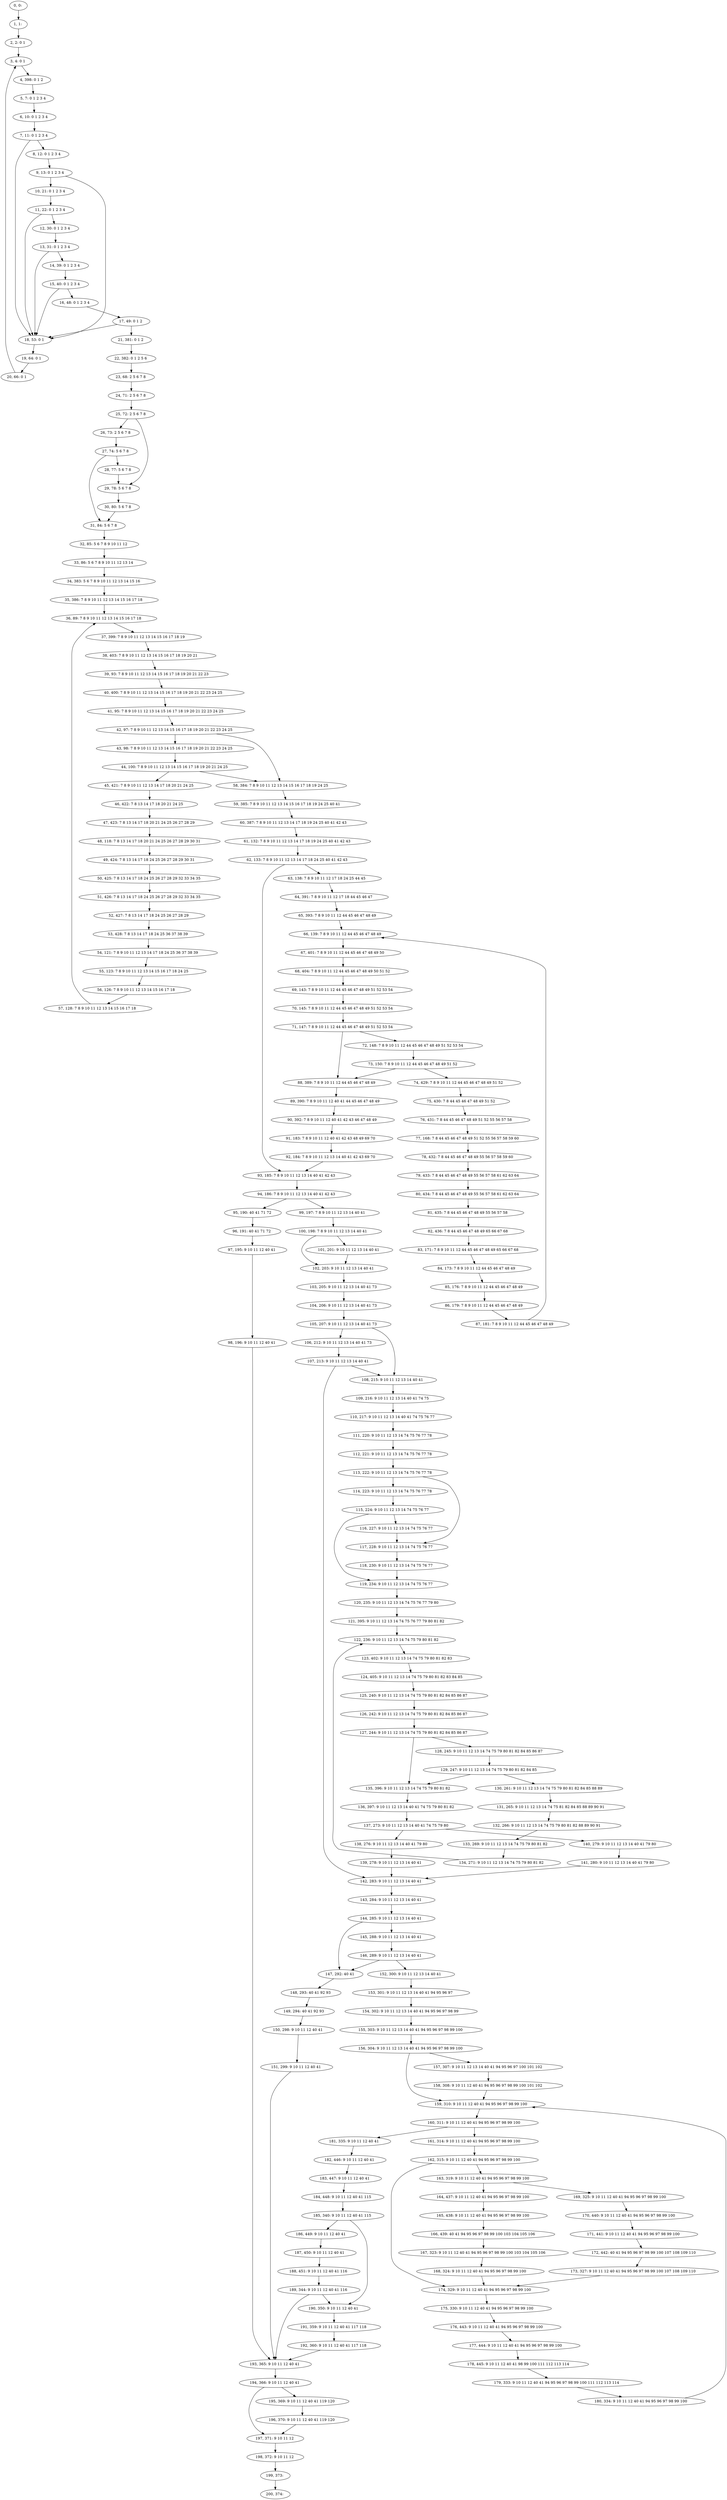 digraph G {
0[label="0, 0: "];
1[label="1, 1: "];
2[label="2, 2: 0 1 "];
3[label="3, 4: 0 1 "];
4[label="4, 398: 0 1 2 "];
5[label="5, 7: 0 1 2 3 4 "];
6[label="6, 10: 0 1 2 3 4 "];
7[label="7, 11: 0 1 2 3 4 "];
8[label="8, 12: 0 1 2 3 4 "];
9[label="9, 13: 0 1 2 3 4 "];
10[label="10, 21: 0 1 2 3 4 "];
11[label="11, 22: 0 1 2 3 4 "];
12[label="12, 30: 0 1 2 3 4 "];
13[label="13, 31: 0 1 2 3 4 "];
14[label="14, 39: 0 1 2 3 4 "];
15[label="15, 40: 0 1 2 3 4 "];
16[label="16, 48: 0 1 2 3 4 "];
17[label="17, 49: 0 1 2 "];
18[label="18, 53: 0 1 "];
19[label="19, 64: 0 1 "];
20[label="20, 66: 0 1 "];
21[label="21, 381: 0 1 2 "];
22[label="22, 382: 0 1 2 5 6 "];
23[label="23, 68: 2 5 6 7 8 "];
24[label="24, 71: 2 5 6 7 8 "];
25[label="25, 72: 2 5 6 7 8 "];
26[label="26, 73: 2 5 6 7 8 "];
27[label="27, 74: 5 6 7 8 "];
28[label="28, 77: 5 6 7 8 "];
29[label="29, 78: 5 6 7 8 "];
30[label="30, 80: 5 6 7 8 "];
31[label="31, 84: 5 6 7 8 "];
32[label="32, 85: 5 6 7 8 9 10 11 12 "];
33[label="33, 86: 5 6 7 8 9 10 11 12 13 14 "];
34[label="34, 383: 5 6 7 8 9 10 11 12 13 14 15 16 "];
35[label="35, 386: 7 8 9 10 11 12 13 14 15 16 17 18 "];
36[label="36, 89: 7 8 9 10 11 12 13 14 15 16 17 18 "];
37[label="37, 399: 7 8 9 10 11 12 13 14 15 16 17 18 19 "];
38[label="38, 403: 7 8 9 10 11 12 13 14 15 16 17 18 19 20 21 "];
39[label="39, 93: 7 8 9 10 11 12 13 14 15 16 17 18 19 20 21 22 23 "];
40[label="40, 400: 7 8 9 10 11 12 13 14 15 16 17 18 19 20 21 22 23 24 25 "];
41[label="41, 95: 7 8 9 10 11 12 13 14 15 16 17 18 19 20 21 22 23 24 25 "];
42[label="42, 97: 7 8 9 10 11 12 13 14 15 16 17 18 19 20 21 22 23 24 25 "];
43[label="43, 98: 7 8 9 10 11 12 13 14 15 16 17 18 19 20 21 22 23 24 25 "];
44[label="44, 100: 7 8 9 10 11 12 13 14 15 16 17 18 19 20 21 24 25 "];
45[label="45, 421: 7 8 9 10 11 12 13 14 17 18 20 21 24 25 "];
46[label="46, 422: 7 8 13 14 17 18 20 21 24 25 "];
47[label="47, 423: 7 8 13 14 17 18 20 21 24 25 26 27 28 29 "];
48[label="48, 118: 7 8 13 14 17 18 20 21 24 25 26 27 28 29 30 31 "];
49[label="49, 424: 7 8 13 14 17 18 24 25 26 27 28 29 30 31 "];
50[label="50, 425: 7 8 13 14 17 18 24 25 26 27 28 29 32 33 34 35 "];
51[label="51, 426: 7 8 13 14 17 18 24 25 26 27 28 29 32 33 34 35 "];
52[label="52, 427: 7 8 13 14 17 18 24 25 26 27 28 29 "];
53[label="53, 428: 7 8 13 14 17 18 24 25 36 37 38 39 "];
54[label="54, 121: 7 8 9 10 11 12 13 14 17 18 24 25 36 37 38 39 "];
55[label="55, 123: 7 8 9 10 11 12 13 14 15 16 17 18 24 25 "];
56[label="56, 126: 7 8 9 10 11 12 13 14 15 16 17 18 "];
57[label="57, 128: 7 8 9 10 11 12 13 14 15 16 17 18 "];
58[label="58, 384: 7 8 9 10 11 12 13 14 15 16 17 18 19 24 25 "];
59[label="59, 385: 7 8 9 10 11 12 13 14 15 16 17 18 19 24 25 40 41 "];
60[label="60, 387: 7 8 9 10 11 12 13 14 17 18 19 24 25 40 41 42 43 "];
61[label="61, 132: 7 8 9 10 11 12 13 14 17 18 19 24 25 40 41 42 43 "];
62[label="62, 133: 7 8 9 10 11 12 13 14 17 18 24 25 40 41 42 43 "];
63[label="63, 138: 7 8 9 10 11 12 17 18 24 25 44 45 "];
64[label="64, 391: 7 8 9 10 11 12 17 18 44 45 46 47 "];
65[label="65, 393: 7 8 9 10 11 12 44 45 46 47 48 49 "];
66[label="66, 139: 7 8 9 10 11 12 44 45 46 47 48 49 "];
67[label="67, 401: 7 8 9 10 11 12 44 45 46 47 48 49 50 "];
68[label="68, 404: 7 8 9 10 11 12 44 45 46 47 48 49 50 51 52 "];
69[label="69, 143: 7 8 9 10 11 12 44 45 46 47 48 49 51 52 53 54 "];
70[label="70, 145: 7 8 9 10 11 12 44 45 46 47 48 49 51 52 53 54 "];
71[label="71, 147: 7 8 9 10 11 12 44 45 46 47 48 49 51 52 53 54 "];
72[label="72, 148: 7 8 9 10 11 12 44 45 46 47 48 49 51 52 53 54 "];
73[label="73, 150: 7 8 9 10 11 12 44 45 46 47 48 49 51 52 "];
74[label="74, 429: 7 8 9 10 11 12 44 45 46 47 48 49 51 52 "];
75[label="75, 430: 7 8 44 45 46 47 48 49 51 52 "];
76[label="76, 431: 7 8 44 45 46 47 48 49 51 52 55 56 57 58 "];
77[label="77, 168: 7 8 44 45 46 47 48 49 51 52 55 56 57 58 59 60 "];
78[label="78, 432: 7 8 44 45 46 47 48 49 55 56 57 58 59 60 "];
79[label="79, 433: 7 8 44 45 46 47 48 49 55 56 57 58 61 62 63 64 "];
80[label="80, 434: 7 8 44 45 46 47 48 49 55 56 57 58 61 62 63 64 "];
81[label="81, 435: 7 8 44 45 46 47 48 49 55 56 57 58 "];
82[label="82, 436: 7 8 44 45 46 47 48 49 65 66 67 68 "];
83[label="83, 171: 7 8 9 10 11 12 44 45 46 47 48 49 65 66 67 68 "];
84[label="84, 173: 7 8 9 10 11 12 44 45 46 47 48 49 "];
85[label="85, 176: 7 8 9 10 11 12 44 45 46 47 48 49 "];
86[label="86, 179: 7 8 9 10 11 12 44 45 46 47 48 49 "];
87[label="87, 181: 7 8 9 10 11 12 44 45 46 47 48 49 "];
88[label="88, 389: 7 8 9 10 11 12 44 45 46 47 48 49 "];
89[label="89, 390: 7 8 9 10 11 12 40 41 44 45 46 47 48 49 "];
90[label="90, 392: 7 8 9 10 11 12 40 41 42 43 46 47 48 49 "];
91[label="91, 183: 7 8 9 10 11 12 40 41 42 43 48 49 69 70 "];
92[label="92, 184: 7 8 9 10 11 12 13 14 40 41 42 43 69 70 "];
93[label="93, 185: 7 8 9 10 11 12 13 14 40 41 42 43 "];
94[label="94, 186: 7 8 9 10 11 12 13 14 40 41 42 43 "];
95[label="95, 190: 40 41 71 72 "];
96[label="96, 191: 40 41 71 72 "];
97[label="97, 195: 9 10 11 12 40 41 "];
98[label="98, 196: 9 10 11 12 40 41 "];
99[label="99, 197: 7 8 9 10 11 12 13 14 40 41 "];
100[label="100, 198: 7 8 9 10 11 12 13 14 40 41 "];
101[label="101, 201: 9 10 11 12 13 14 40 41 "];
102[label="102, 203: 9 10 11 12 13 14 40 41 "];
103[label="103, 205: 9 10 11 12 13 14 40 41 73 "];
104[label="104, 206: 9 10 11 12 13 14 40 41 73 "];
105[label="105, 207: 9 10 11 12 13 14 40 41 73 "];
106[label="106, 212: 9 10 11 12 13 14 40 41 73 "];
107[label="107, 213: 9 10 11 12 13 14 40 41 "];
108[label="108, 215: 9 10 11 12 13 14 40 41 "];
109[label="109, 216: 9 10 11 12 13 14 40 41 74 75 "];
110[label="110, 217: 9 10 11 12 13 14 40 41 74 75 76 77 "];
111[label="111, 220: 9 10 11 12 13 14 74 75 76 77 78 "];
112[label="112, 221: 9 10 11 12 13 14 74 75 76 77 78 "];
113[label="113, 222: 9 10 11 12 13 14 74 75 76 77 78 "];
114[label="114, 223: 9 10 11 12 13 14 74 75 76 77 78 "];
115[label="115, 224: 9 10 11 12 13 14 74 75 76 77 "];
116[label="116, 227: 9 10 11 12 13 14 74 75 76 77 "];
117[label="117, 228: 9 10 11 12 13 14 74 75 76 77 "];
118[label="118, 230: 9 10 11 12 13 14 74 75 76 77 "];
119[label="119, 234: 9 10 11 12 13 14 74 75 76 77 "];
120[label="120, 235: 9 10 11 12 13 14 74 75 76 77 79 80 "];
121[label="121, 395: 9 10 11 12 13 14 74 75 76 77 79 80 81 82 "];
122[label="122, 236: 9 10 11 12 13 14 74 75 79 80 81 82 "];
123[label="123, 402: 9 10 11 12 13 14 74 75 79 80 81 82 83 "];
124[label="124, 405: 9 10 11 12 13 14 74 75 79 80 81 82 83 84 85 "];
125[label="125, 240: 9 10 11 12 13 14 74 75 79 80 81 82 84 85 86 87 "];
126[label="126, 242: 9 10 11 12 13 14 74 75 79 80 81 82 84 85 86 87 "];
127[label="127, 244: 9 10 11 12 13 14 74 75 79 80 81 82 84 85 86 87 "];
128[label="128, 245: 9 10 11 12 13 14 74 75 79 80 81 82 84 85 86 87 "];
129[label="129, 247: 9 10 11 12 13 14 74 75 79 80 81 82 84 85 "];
130[label="130, 261: 9 10 11 12 13 14 74 75 79 80 81 82 84 85 88 89 "];
131[label="131, 265: 9 10 11 12 13 14 74 75 81 82 84 85 88 89 90 91 "];
132[label="132, 266: 9 10 11 12 13 14 74 75 79 80 81 82 88 89 90 91 "];
133[label="133, 269: 9 10 11 12 13 14 74 75 79 80 81 82 "];
134[label="134, 271: 9 10 11 12 13 14 74 75 79 80 81 82 "];
135[label="135, 396: 9 10 11 12 13 14 74 75 79 80 81 82 "];
136[label="136, 397: 9 10 11 12 13 14 40 41 74 75 79 80 81 82 "];
137[label="137, 273: 9 10 11 12 13 14 40 41 74 75 79 80 "];
138[label="138, 276: 9 10 11 12 13 14 40 41 79 80 "];
139[label="139, 278: 9 10 11 12 13 14 40 41 "];
140[label="140, 279: 9 10 11 12 13 14 40 41 79 80 "];
141[label="141, 280: 9 10 11 12 13 14 40 41 79 80 "];
142[label="142, 283: 9 10 11 12 13 14 40 41 "];
143[label="143, 284: 9 10 11 12 13 14 40 41 "];
144[label="144, 285: 9 10 11 12 13 14 40 41 "];
145[label="145, 288: 9 10 11 12 13 14 40 41 "];
146[label="146, 289: 9 10 11 12 13 14 40 41 "];
147[label="147, 292: 40 41 "];
148[label="148, 293: 40 41 92 93 "];
149[label="149, 294: 40 41 92 93 "];
150[label="150, 298: 9 10 11 12 40 41 "];
151[label="151, 299: 9 10 11 12 40 41 "];
152[label="152, 300: 9 10 11 12 13 14 40 41 "];
153[label="153, 301: 9 10 11 12 13 14 40 41 94 95 96 97 "];
154[label="154, 302: 9 10 11 12 13 14 40 41 94 95 96 97 98 99 "];
155[label="155, 303: 9 10 11 12 13 14 40 41 94 95 96 97 98 99 100 "];
156[label="156, 304: 9 10 11 12 13 14 40 41 94 95 96 97 98 99 100 "];
157[label="157, 307: 9 10 11 12 13 14 40 41 94 95 96 97 100 101 102 "];
158[label="158, 308: 9 10 11 12 40 41 94 95 96 97 98 99 100 101 102 "];
159[label="159, 310: 9 10 11 12 40 41 94 95 96 97 98 99 100 "];
160[label="160, 311: 9 10 11 12 40 41 94 95 96 97 98 99 100 "];
161[label="161, 314: 9 10 11 12 40 41 94 95 96 97 98 99 100 "];
162[label="162, 315: 9 10 11 12 40 41 94 95 96 97 98 99 100 "];
163[label="163, 319: 9 10 11 12 40 41 94 95 96 97 98 99 100 "];
164[label="164, 437: 9 10 11 12 40 41 94 95 96 97 98 99 100 "];
165[label="165, 438: 9 10 11 12 40 41 94 95 96 97 98 99 100 "];
166[label="166, 439: 40 41 94 95 96 97 98 99 100 103 104 105 106 "];
167[label="167, 323: 9 10 11 12 40 41 94 95 96 97 98 99 100 103 104 105 106 "];
168[label="168, 324: 9 10 11 12 40 41 94 95 96 97 98 99 100 "];
169[label="169, 325: 9 10 11 12 40 41 94 95 96 97 98 99 100 "];
170[label="170, 440: 9 10 11 12 40 41 94 95 96 97 98 99 100 "];
171[label="171, 441: 9 10 11 12 40 41 94 95 96 97 98 99 100 "];
172[label="172, 442: 40 41 94 95 96 97 98 99 100 107 108 109 110 "];
173[label="173, 327: 9 10 11 12 40 41 94 95 96 97 98 99 100 107 108 109 110 "];
174[label="174, 329: 9 10 11 12 40 41 94 95 96 97 98 99 100 "];
175[label="175, 330: 9 10 11 12 40 41 94 95 96 97 98 99 100 "];
176[label="176, 443: 9 10 11 12 40 41 94 95 96 97 98 99 100 "];
177[label="177, 444: 9 10 11 12 40 41 94 95 96 97 98 99 100 "];
178[label="178, 445: 9 10 11 12 40 41 98 99 100 111 112 113 114 "];
179[label="179, 333: 9 10 11 12 40 41 94 95 96 97 98 99 100 111 112 113 114 "];
180[label="180, 334: 9 10 11 12 40 41 94 95 96 97 98 99 100 "];
181[label="181, 335: 9 10 11 12 40 41 "];
182[label="182, 446: 9 10 11 12 40 41 "];
183[label="183, 447: 9 10 11 12 40 41 "];
184[label="184, 448: 9 10 11 12 40 41 115 "];
185[label="185, 340: 9 10 11 12 40 41 115 "];
186[label="186, 449: 9 10 11 12 40 41 "];
187[label="187, 450: 9 10 11 12 40 41 "];
188[label="188, 451: 9 10 11 12 40 41 116 "];
189[label="189, 344: 9 10 11 12 40 41 116 "];
190[label="190, 350: 9 10 11 12 40 41 "];
191[label="191, 359: 9 10 11 12 40 41 117 118 "];
192[label="192, 360: 9 10 11 12 40 41 117 118 "];
193[label="193, 365: 9 10 11 12 40 41 "];
194[label="194, 366: 9 10 11 12 40 41 "];
195[label="195, 369: 9 10 11 12 40 41 119 120 "];
196[label="196, 370: 9 10 11 12 40 41 119 120 "];
197[label="197, 371: 9 10 11 12 "];
198[label="198, 372: 9 10 11 12 "];
199[label="199, 373: "];
200[label="200, 374: "];
0->1 ;
1->2 ;
2->3 ;
3->4 ;
4->5 ;
5->6 ;
6->7 ;
7->8 ;
7->18 ;
8->9 ;
9->10 ;
9->18 ;
10->11 ;
11->12 ;
11->18 ;
12->13 ;
13->14 ;
13->18 ;
14->15 ;
15->16 ;
15->18 ;
16->17 ;
17->18 ;
17->21 ;
18->19 ;
19->20 ;
20->3 ;
21->22 ;
22->23 ;
23->24 ;
24->25 ;
25->26 ;
25->29 ;
26->27 ;
27->28 ;
27->31 ;
28->29 ;
29->30 ;
30->31 ;
31->32 ;
32->33 ;
33->34 ;
34->35 ;
35->36 ;
36->37 ;
37->38 ;
38->39 ;
39->40 ;
40->41 ;
41->42 ;
42->43 ;
42->58 ;
43->44 ;
44->45 ;
44->58 ;
45->46 ;
46->47 ;
47->48 ;
48->49 ;
49->50 ;
50->51 ;
51->52 ;
52->53 ;
53->54 ;
54->55 ;
55->56 ;
56->57 ;
57->36 ;
58->59 ;
59->60 ;
60->61 ;
61->62 ;
62->63 ;
62->93 ;
63->64 ;
64->65 ;
65->66 ;
66->67 ;
67->68 ;
68->69 ;
69->70 ;
70->71 ;
71->72 ;
71->88 ;
72->73 ;
73->74 ;
73->88 ;
74->75 ;
75->76 ;
76->77 ;
77->78 ;
78->79 ;
79->80 ;
80->81 ;
81->82 ;
82->83 ;
83->84 ;
84->85 ;
85->86 ;
86->87 ;
87->66 ;
88->89 ;
89->90 ;
90->91 ;
91->92 ;
92->93 ;
93->94 ;
94->95 ;
94->99 ;
95->96 ;
96->97 ;
97->98 ;
98->193 ;
99->100 ;
100->101 ;
100->102 ;
101->102 ;
102->103 ;
103->104 ;
104->105 ;
105->106 ;
105->108 ;
106->107 ;
107->108 ;
107->142 ;
108->109 ;
109->110 ;
110->111 ;
111->112 ;
112->113 ;
113->114 ;
113->117 ;
114->115 ;
115->116 ;
115->119 ;
116->117 ;
117->118 ;
118->119 ;
119->120 ;
120->121 ;
121->122 ;
122->123 ;
123->124 ;
124->125 ;
125->126 ;
126->127 ;
127->128 ;
127->135 ;
128->129 ;
129->130 ;
129->135 ;
130->131 ;
131->132 ;
132->133 ;
133->134 ;
134->122 ;
135->136 ;
136->137 ;
137->138 ;
137->140 ;
138->139 ;
139->142 ;
140->141 ;
141->142 ;
142->143 ;
143->144 ;
144->145 ;
144->147 ;
145->146 ;
146->147 ;
146->152 ;
147->148 ;
148->149 ;
149->150 ;
150->151 ;
151->193 ;
152->153 ;
153->154 ;
154->155 ;
155->156 ;
156->157 ;
156->159 ;
157->158 ;
158->159 ;
159->160 ;
160->161 ;
160->181 ;
161->162 ;
162->163 ;
162->174 ;
163->164 ;
163->169 ;
164->165 ;
165->166 ;
166->167 ;
167->168 ;
168->174 ;
169->170 ;
170->171 ;
171->172 ;
172->173 ;
173->174 ;
174->175 ;
175->176 ;
176->177 ;
177->178 ;
178->179 ;
179->180 ;
180->159 ;
181->182 ;
182->183 ;
183->184 ;
184->185 ;
185->186 ;
185->190 ;
186->187 ;
187->188 ;
188->189 ;
189->190 ;
189->193 ;
190->191 ;
191->192 ;
192->193 ;
193->194 ;
194->195 ;
194->197 ;
195->196 ;
196->197 ;
197->198 ;
198->199 ;
199->200 ;
}
